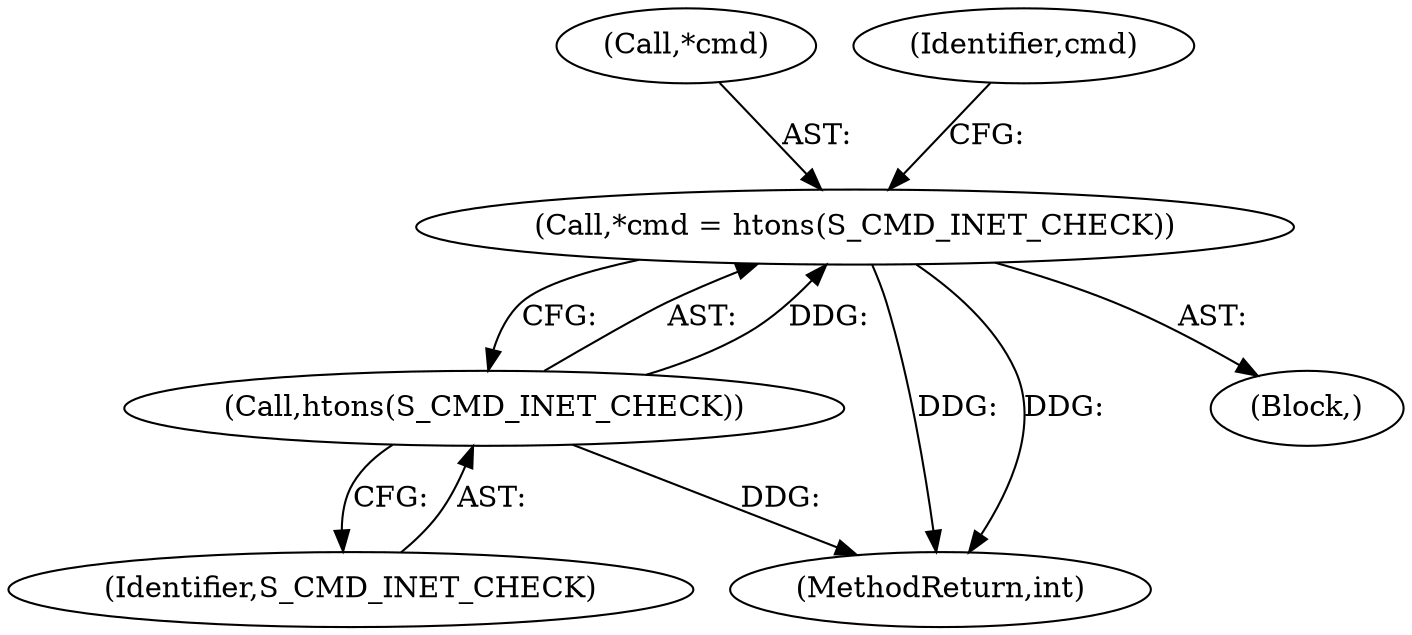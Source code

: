 digraph "0_aircrack-ng_da087238963c1239fdabd47dc1b65279605aca70@pointer" {
"1000156" [label="(Call,*cmd = htons(S_CMD_INET_CHECK))"];
"1000159" [label="(Call,htons(S_CMD_INET_CHECK))"];
"1000160" [label="(Identifier,S_CMD_INET_CHECK)"];
"1000156" [label="(Call,*cmd = htons(S_CMD_INET_CHECK))"];
"1000297" [label="(MethodReturn,int)"];
"1000157" [label="(Call,*cmd)"];
"1000159" [label="(Call,htons(S_CMD_INET_CHECK))"];
"1000139" [label="(Block,)"];
"1000163" [label="(Identifier,cmd)"];
"1000156" -> "1000139"  [label="AST: "];
"1000156" -> "1000159"  [label="CFG: "];
"1000157" -> "1000156"  [label="AST: "];
"1000159" -> "1000156"  [label="AST: "];
"1000163" -> "1000156"  [label="CFG: "];
"1000156" -> "1000297"  [label="DDG: "];
"1000156" -> "1000297"  [label="DDG: "];
"1000159" -> "1000156"  [label="DDG: "];
"1000159" -> "1000160"  [label="CFG: "];
"1000160" -> "1000159"  [label="AST: "];
"1000159" -> "1000297"  [label="DDG: "];
}
